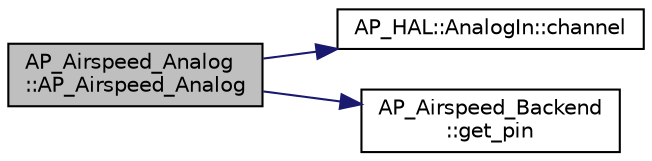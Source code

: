 digraph "AP_Airspeed_Analog::AP_Airspeed_Analog"
{
 // INTERACTIVE_SVG=YES
  edge [fontname="Helvetica",fontsize="10",labelfontname="Helvetica",labelfontsize="10"];
  node [fontname="Helvetica",fontsize="10",shape=record];
  rankdir="LR";
  Node1 [label="AP_Airspeed_Analog\l::AP_Airspeed_Analog",height=0.2,width=0.4,color="black", fillcolor="grey75", style="filled", fontcolor="black"];
  Node1 -> Node2 [color="midnightblue",fontsize="10",style="solid",fontname="Helvetica"];
  Node2 [label="AP_HAL::AnalogIn::channel",height=0.2,width=0.4,color="black", fillcolor="white", style="filled",URL="$classAP__HAL_1_1AnalogIn.html#aa1287db18a7b6b27286091af1f4bd5e5"];
  Node1 -> Node3 [color="midnightblue",fontsize="10",style="solid",fontname="Helvetica"];
  Node3 [label="AP_Airspeed_Backend\l::get_pin",height=0.2,width=0.4,color="black", fillcolor="white", style="filled",URL="$classAP__Airspeed__Backend.html#abdac22a6c0cf151761e4c13c56d32473"];
}
